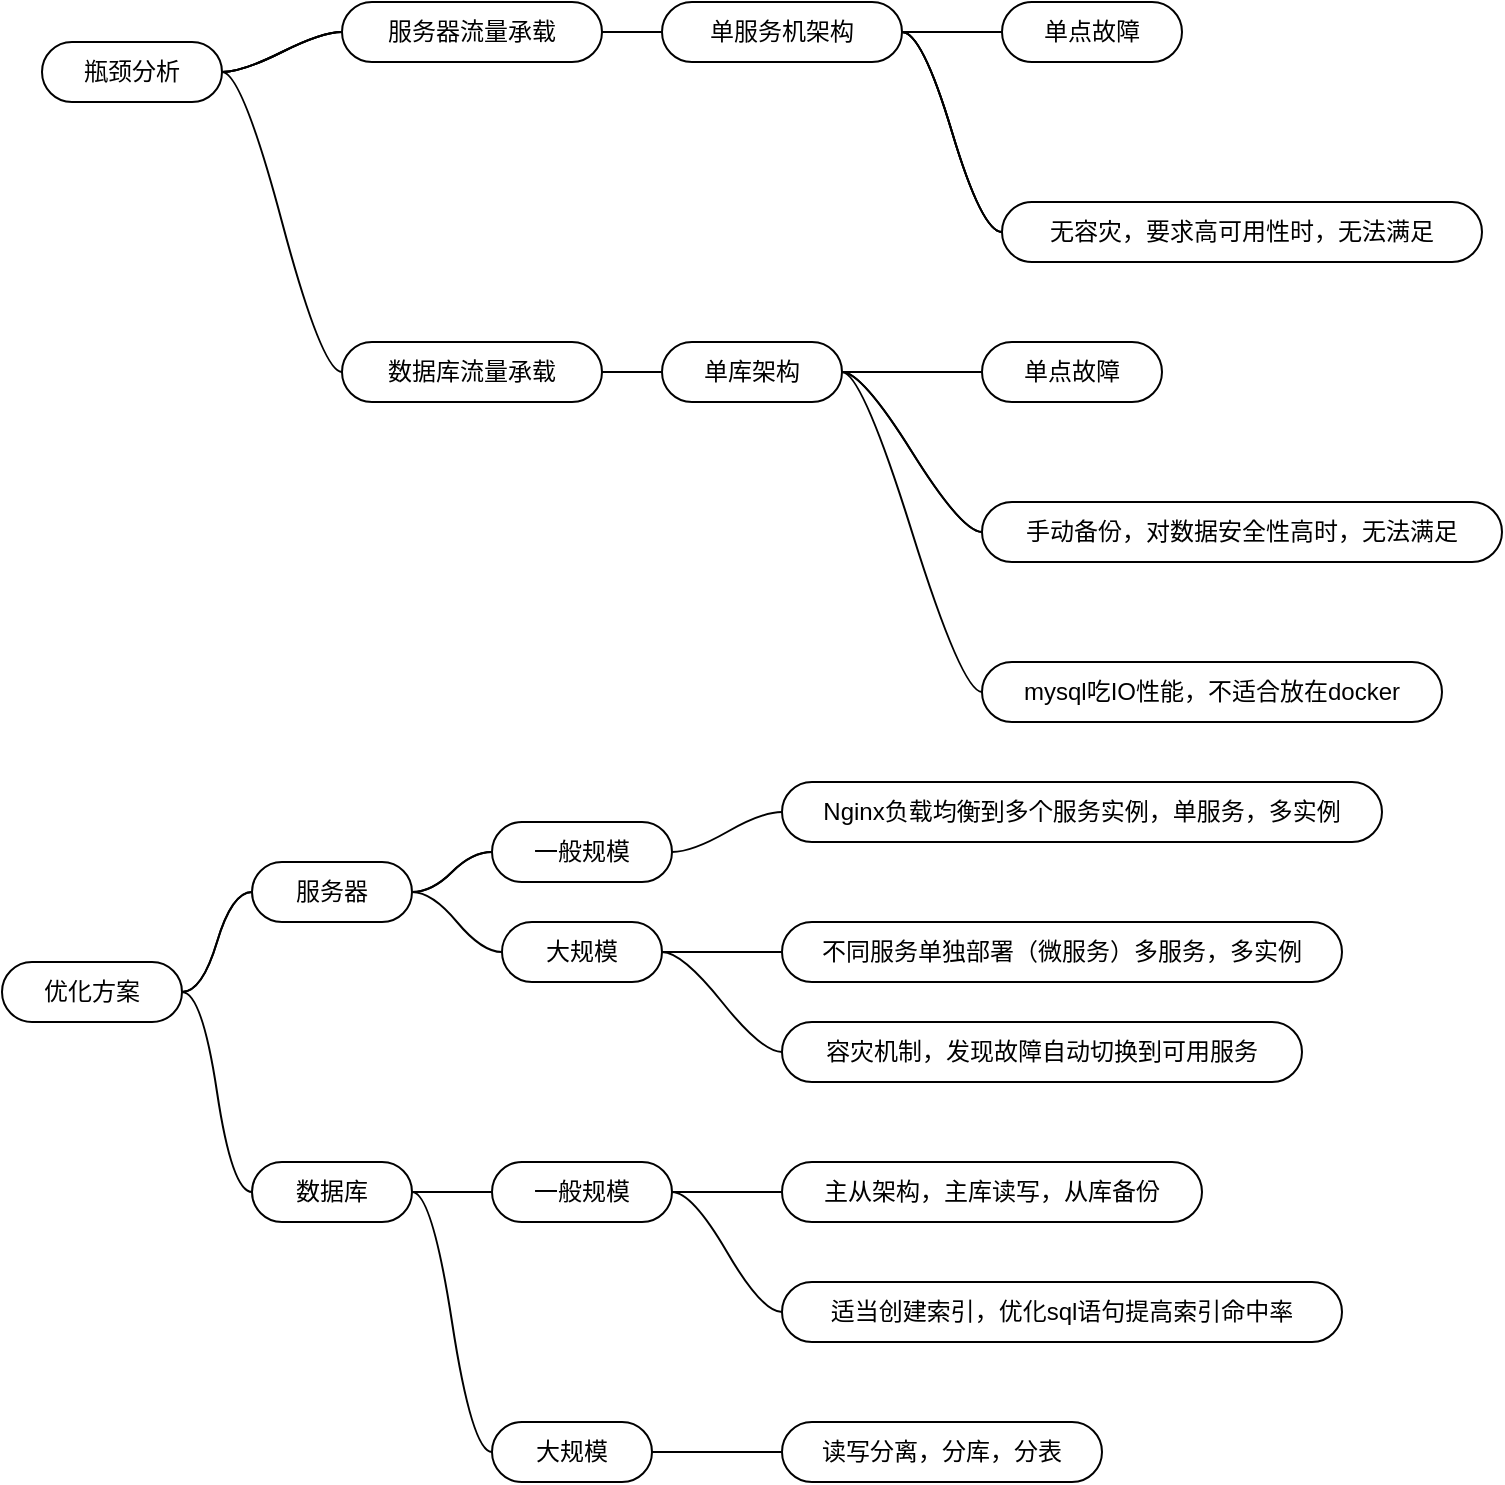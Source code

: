 <mxfile version="21.3.7" type="github">
  <diagram id="R2lEEEUBdFMjLlhIrx00" name="Page-1">
    <mxGraphModel dx="2284" dy="708" grid="1" gridSize="10" guides="1" tooltips="1" connect="1" arrows="1" fold="1" page="1" pageScale="1" pageWidth="850" pageHeight="1100" math="0" shadow="0" extFonts="Permanent Marker^https://fonts.googleapis.com/css?family=Permanent+Marker">
      <root>
        <mxCell id="0" />
        <mxCell id="1" parent="0" />
        <mxCell id="G05Mr0gne3w-dCdow3Co-155" value="" style="edgeStyle=entityRelationEdgeStyle;rounded=0;orthogonalLoop=1;jettySize=auto;html=1;startArrow=none;endArrow=none;segment=10;curved=1;sourcePerimeterSpacing=0;targetPerimeterSpacing=0;" edge="1" parent="1" source="G05Mr0gne3w-dCdow3Co-153" target="G05Mr0gne3w-dCdow3Co-154">
          <mxGeometry relative="1" as="geometry" />
        </mxCell>
        <mxCell id="G05Mr0gne3w-dCdow3Co-156" value="" style="edgeStyle=entityRelationEdgeStyle;rounded=0;orthogonalLoop=1;jettySize=auto;html=1;startArrow=none;endArrow=none;segment=10;curved=1;sourcePerimeterSpacing=0;targetPerimeterSpacing=0;" edge="1" parent="1" source="G05Mr0gne3w-dCdow3Co-153" target="G05Mr0gne3w-dCdow3Co-154">
          <mxGeometry relative="1" as="geometry" />
        </mxCell>
        <mxCell id="G05Mr0gne3w-dCdow3Co-157" value="" style="edgeStyle=entityRelationEdgeStyle;rounded=0;orthogonalLoop=1;jettySize=auto;html=1;startArrow=none;endArrow=none;segment=10;curved=1;sourcePerimeterSpacing=0;targetPerimeterSpacing=0;" edge="1" parent="1" source="G05Mr0gne3w-dCdow3Co-153" target="G05Mr0gne3w-dCdow3Co-154">
          <mxGeometry relative="1" as="geometry" />
        </mxCell>
        <mxCell id="G05Mr0gne3w-dCdow3Co-159" value="" style="edgeStyle=entityRelationEdgeStyle;rounded=0;orthogonalLoop=1;jettySize=auto;html=1;startArrow=none;endArrow=none;segment=10;curved=1;sourcePerimeterSpacing=0;targetPerimeterSpacing=0;" edge="1" parent="1" source="G05Mr0gne3w-dCdow3Co-153" target="G05Mr0gne3w-dCdow3Co-158">
          <mxGeometry relative="1" as="geometry" />
        </mxCell>
        <mxCell id="G05Mr0gne3w-dCdow3Co-153" value="瓶颈分析" style="whiteSpace=wrap;html=1;rounded=1;arcSize=50;align=center;verticalAlign=middle;strokeWidth=1;autosize=1;spacing=4;treeFolding=1;treeMoving=1;newEdgeStyle={&quot;edgeStyle&quot;:&quot;entityRelationEdgeStyle&quot;,&quot;startArrow&quot;:&quot;none&quot;,&quot;endArrow&quot;:&quot;none&quot;,&quot;segment&quot;:10,&quot;curved&quot;:1,&quot;sourcePerimeterSpacing&quot;:0,&quot;targetPerimeterSpacing&quot;:0};" vertex="1" parent="1">
          <mxGeometry x="-70" y="90" width="90" height="30" as="geometry" />
        </mxCell>
        <mxCell id="G05Mr0gne3w-dCdow3Co-161" value="" style="edgeStyle=entityRelationEdgeStyle;rounded=0;orthogonalLoop=1;jettySize=auto;html=1;startArrow=none;endArrow=none;segment=10;curved=1;sourcePerimeterSpacing=0;targetPerimeterSpacing=0;" edge="1" parent="1" source="G05Mr0gne3w-dCdow3Co-154" target="G05Mr0gne3w-dCdow3Co-160">
          <mxGeometry relative="1" as="geometry" />
        </mxCell>
        <mxCell id="G05Mr0gne3w-dCdow3Co-162" value="" style="edgeStyle=entityRelationEdgeStyle;rounded=0;orthogonalLoop=1;jettySize=auto;html=1;startArrow=none;endArrow=none;segment=10;curved=1;sourcePerimeterSpacing=0;targetPerimeterSpacing=0;" edge="1" parent="1" source="G05Mr0gne3w-dCdow3Co-154" target="G05Mr0gne3w-dCdow3Co-160">
          <mxGeometry relative="1" as="geometry" />
        </mxCell>
        <mxCell id="G05Mr0gne3w-dCdow3Co-154" value="服务器流量承载" style="whiteSpace=wrap;html=1;rounded=1;arcSize=50;align=center;verticalAlign=middle;strokeWidth=1;autosize=1;spacing=4;treeFolding=1;treeMoving=1;newEdgeStyle={&quot;edgeStyle&quot;:&quot;entityRelationEdgeStyle&quot;,&quot;startArrow&quot;:&quot;none&quot;,&quot;endArrow&quot;:&quot;none&quot;,&quot;segment&quot;:10,&quot;curved&quot;:1,&quot;sourcePerimeterSpacing&quot;:0,&quot;targetPerimeterSpacing&quot;:0};" vertex="1" parent="1">
          <mxGeometry x="80" y="70" width="130" height="30" as="geometry" />
        </mxCell>
        <mxCell id="G05Mr0gne3w-dCdow3Co-173" value="" style="edgeStyle=entityRelationEdgeStyle;rounded=0;orthogonalLoop=1;jettySize=auto;html=1;startArrow=none;endArrow=none;segment=10;curved=1;sourcePerimeterSpacing=0;targetPerimeterSpacing=0;" edge="1" parent="1" source="G05Mr0gne3w-dCdow3Co-158" target="G05Mr0gne3w-dCdow3Co-172">
          <mxGeometry relative="1" as="geometry" />
        </mxCell>
        <mxCell id="G05Mr0gne3w-dCdow3Co-158" value="数据库流量承载" style="whiteSpace=wrap;html=1;rounded=1;arcSize=50;align=center;verticalAlign=middle;strokeWidth=1;autosize=1;spacing=4;treeFolding=1;treeMoving=1;newEdgeStyle={&quot;edgeStyle&quot;:&quot;entityRelationEdgeStyle&quot;,&quot;startArrow&quot;:&quot;none&quot;,&quot;endArrow&quot;:&quot;none&quot;,&quot;segment&quot;:10,&quot;curved&quot;:1,&quot;sourcePerimeterSpacing&quot;:0,&quot;targetPerimeterSpacing&quot;:0};" vertex="1" parent="1">
          <mxGeometry x="80" y="240" width="130" height="30" as="geometry" />
        </mxCell>
        <mxCell id="G05Mr0gne3w-dCdow3Co-166" value="" style="edgeStyle=entityRelationEdgeStyle;rounded=0;orthogonalLoop=1;jettySize=auto;html=1;startArrow=none;endArrow=none;segment=10;curved=1;sourcePerimeterSpacing=0;targetPerimeterSpacing=0;" edge="1" parent="1" source="G05Mr0gne3w-dCdow3Co-160" target="G05Mr0gne3w-dCdow3Co-165">
          <mxGeometry relative="1" as="geometry" />
        </mxCell>
        <mxCell id="G05Mr0gne3w-dCdow3Co-170" value="" style="edgeStyle=entityRelationEdgeStyle;rounded=0;orthogonalLoop=1;jettySize=auto;html=1;startArrow=none;endArrow=none;segment=10;curved=1;sourcePerimeterSpacing=0;targetPerimeterSpacing=0;" edge="1" parent="1" source="G05Mr0gne3w-dCdow3Co-160" target="G05Mr0gne3w-dCdow3Co-167">
          <mxGeometry relative="1" as="geometry" />
        </mxCell>
        <mxCell id="G05Mr0gne3w-dCdow3Co-187" value="" style="edgeStyle=entityRelationEdgeStyle;rounded=0;orthogonalLoop=1;jettySize=auto;html=1;startArrow=none;endArrow=none;segment=10;curved=1;sourcePerimeterSpacing=0;targetPerimeterSpacing=0;" edge="1" parent="1" source="G05Mr0gne3w-dCdow3Co-160" target="G05Mr0gne3w-dCdow3Co-167">
          <mxGeometry relative="1" as="geometry" />
        </mxCell>
        <mxCell id="G05Mr0gne3w-dCdow3Co-189" value="" style="edgeStyle=entityRelationEdgeStyle;rounded=0;orthogonalLoop=1;jettySize=auto;html=1;startArrow=none;endArrow=none;segment=10;curved=1;sourcePerimeterSpacing=0;targetPerimeterSpacing=0;" edge="1" parent="1" source="G05Mr0gne3w-dCdow3Co-160" target="G05Mr0gne3w-dCdow3Co-167">
          <mxGeometry relative="1" as="geometry" />
        </mxCell>
        <mxCell id="G05Mr0gne3w-dCdow3Co-160" value="单服务机架构" style="whiteSpace=wrap;html=1;rounded=1;arcSize=50;align=center;verticalAlign=middle;strokeWidth=1;autosize=1;spacing=4;treeFolding=1;treeMoving=1;newEdgeStyle={&quot;edgeStyle&quot;:&quot;entityRelationEdgeStyle&quot;,&quot;startArrow&quot;:&quot;none&quot;,&quot;endArrow&quot;:&quot;none&quot;,&quot;segment&quot;:10,&quot;curved&quot;:1,&quot;sourcePerimeterSpacing&quot;:0,&quot;targetPerimeterSpacing&quot;:0};" vertex="1" parent="1">
          <mxGeometry x="240" y="70" width="120" height="30" as="geometry" />
        </mxCell>
        <mxCell id="G05Mr0gne3w-dCdow3Co-165" value="单点故障" style="whiteSpace=wrap;html=1;rounded=1;arcSize=50;align=center;verticalAlign=middle;strokeWidth=1;autosize=1;spacing=4;treeFolding=1;treeMoving=1;newEdgeStyle={&quot;edgeStyle&quot;:&quot;entityRelationEdgeStyle&quot;,&quot;startArrow&quot;:&quot;none&quot;,&quot;endArrow&quot;:&quot;none&quot;,&quot;segment&quot;:10,&quot;curved&quot;:1,&quot;sourcePerimeterSpacing&quot;:0,&quot;targetPerimeterSpacing&quot;:0};" vertex="1" parent="1">
          <mxGeometry x="410" y="70" width="90" height="30" as="geometry" />
        </mxCell>
        <mxCell id="G05Mr0gne3w-dCdow3Co-167" value="无容灾，要求高可用性时，无法满足" style="whiteSpace=wrap;html=1;rounded=1;arcSize=50;align=center;verticalAlign=middle;strokeWidth=1;autosize=1;spacing=4;treeFolding=1;treeMoving=1;newEdgeStyle={&quot;edgeStyle&quot;:&quot;entityRelationEdgeStyle&quot;,&quot;startArrow&quot;:&quot;none&quot;,&quot;endArrow&quot;:&quot;none&quot;,&quot;segment&quot;:10,&quot;curved&quot;:1,&quot;sourcePerimeterSpacing&quot;:0,&quot;targetPerimeterSpacing&quot;:0};" vertex="1" parent="1">
          <mxGeometry x="410" y="170" width="240" height="30" as="geometry" />
        </mxCell>
        <mxCell id="G05Mr0gne3w-dCdow3Co-175" value="" style="edgeStyle=entityRelationEdgeStyle;rounded=0;orthogonalLoop=1;jettySize=auto;html=1;startArrow=none;endArrow=none;segment=10;curved=1;sourcePerimeterSpacing=0;targetPerimeterSpacing=0;" edge="1" parent="1" source="G05Mr0gne3w-dCdow3Co-172" target="G05Mr0gne3w-dCdow3Co-174">
          <mxGeometry relative="1" as="geometry" />
        </mxCell>
        <mxCell id="G05Mr0gne3w-dCdow3Co-181" value="" style="edgeStyle=entityRelationEdgeStyle;rounded=0;orthogonalLoop=1;jettySize=auto;html=1;startArrow=none;endArrow=none;segment=10;curved=1;sourcePerimeterSpacing=0;targetPerimeterSpacing=0;" edge="1" parent="1" source="G05Mr0gne3w-dCdow3Co-172" target="G05Mr0gne3w-dCdow3Co-180">
          <mxGeometry relative="1" as="geometry" />
        </mxCell>
        <mxCell id="G05Mr0gne3w-dCdow3Co-184" value="" style="edgeStyle=entityRelationEdgeStyle;rounded=0;orthogonalLoop=1;jettySize=auto;html=1;startArrow=none;endArrow=none;segment=10;curved=1;sourcePerimeterSpacing=0;targetPerimeterSpacing=0;" edge="1" parent="1" source="G05Mr0gne3w-dCdow3Co-172" target="G05Mr0gne3w-dCdow3Co-180">
          <mxGeometry relative="1" as="geometry" />
        </mxCell>
        <mxCell id="G05Mr0gne3w-dCdow3Co-185" value="" style="edgeStyle=entityRelationEdgeStyle;rounded=0;orthogonalLoop=1;jettySize=auto;html=1;startArrow=none;endArrow=none;segment=10;curved=1;sourcePerimeterSpacing=0;targetPerimeterSpacing=0;" edge="1" parent="1" source="G05Mr0gne3w-dCdow3Co-172" target="G05Mr0gne3w-dCdow3Co-183">
          <mxGeometry relative="1" as="geometry" />
        </mxCell>
        <mxCell id="G05Mr0gne3w-dCdow3Co-172" value="单库架构" style="whiteSpace=wrap;html=1;rounded=1;arcSize=50;align=center;verticalAlign=middle;strokeWidth=1;autosize=1;spacing=4;treeFolding=1;treeMoving=1;newEdgeStyle={&quot;edgeStyle&quot;:&quot;entityRelationEdgeStyle&quot;,&quot;startArrow&quot;:&quot;none&quot;,&quot;endArrow&quot;:&quot;none&quot;,&quot;segment&quot;:10,&quot;curved&quot;:1,&quot;sourcePerimeterSpacing&quot;:0,&quot;targetPerimeterSpacing&quot;:0};" vertex="1" parent="1">
          <mxGeometry x="240" y="240" width="90" height="30" as="geometry" />
        </mxCell>
        <mxCell id="G05Mr0gne3w-dCdow3Co-174" value="单点故障" style="whiteSpace=wrap;html=1;rounded=1;arcSize=50;align=center;verticalAlign=middle;strokeWidth=1;autosize=1;spacing=4;treeFolding=1;treeMoving=1;newEdgeStyle={&quot;edgeStyle&quot;:&quot;entityRelationEdgeStyle&quot;,&quot;startArrow&quot;:&quot;none&quot;,&quot;endArrow&quot;:&quot;none&quot;,&quot;segment&quot;:10,&quot;curved&quot;:1,&quot;sourcePerimeterSpacing&quot;:0,&quot;targetPerimeterSpacing&quot;:0};" vertex="1" parent="1">
          <mxGeometry x="400" y="240" width="90" height="30" as="geometry" />
        </mxCell>
        <mxCell id="G05Mr0gne3w-dCdow3Co-180" value="手动备份，对数据安全性高时，无法满足" style="whiteSpace=wrap;html=1;rounded=1;arcSize=50;align=center;verticalAlign=middle;strokeWidth=1;autosize=1;spacing=4;treeFolding=1;treeMoving=1;newEdgeStyle={&quot;edgeStyle&quot;:&quot;entityRelationEdgeStyle&quot;,&quot;startArrow&quot;:&quot;none&quot;,&quot;endArrow&quot;:&quot;none&quot;,&quot;segment&quot;:10,&quot;curved&quot;:1,&quot;sourcePerimeterSpacing&quot;:0,&quot;targetPerimeterSpacing&quot;:0};" vertex="1" parent="1">
          <mxGeometry x="400" y="320" width="260" height="30" as="geometry" />
        </mxCell>
        <mxCell id="G05Mr0gne3w-dCdow3Co-183" value="mysql吃IO性能，不适合放在docker" style="whiteSpace=wrap;html=1;rounded=1;arcSize=50;align=center;verticalAlign=middle;strokeWidth=1;autosize=1;spacing=4;treeFolding=1;treeMoving=1;newEdgeStyle={&quot;edgeStyle&quot;:&quot;entityRelationEdgeStyle&quot;,&quot;startArrow&quot;:&quot;none&quot;,&quot;endArrow&quot;:&quot;none&quot;,&quot;segment&quot;:10,&quot;curved&quot;:1,&quot;sourcePerimeterSpacing&quot;:0,&quot;targetPerimeterSpacing&quot;:0};" vertex="1" parent="1">
          <mxGeometry x="400" y="400" width="230" height="30" as="geometry" />
        </mxCell>
        <mxCell id="G05Mr0gne3w-dCdow3Co-199" value="" style="edgeStyle=entityRelationEdgeStyle;rounded=0;orthogonalLoop=1;jettySize=auto;html=1;startArrow=none;endArrow=none;segment=10;curved=1;sourcePerimeterSpacing=0;targetPerimeterSpacing=0;" edge="1" parent="1" source="G05Mr0gne3w-dCdow3Co-197" target="G05Mr0gne3w-dCdow3Co-198">
          <mxGeometry relative="1" as="geometry" />
        </mxCell>
        <mxCell id="G05Mr0gne3w-dCdow3Co-200" value="" style="edgeStyle=entityRelationEdgeStyle;rounded=0;orthogonalLoop=1;jettySize=auto;html=1;startArrow=none;endArrow=none;segment=10;curved=1;sourcePerimeterSpacing=0;targetPerimeterSpacing=0;" edge="1" parent="1" source="G05Mr0gne3w-dCdow3Co-197" target="G05Mr0gne3w-dCdow3Co-198">
          <mxGeometry relative="1" as="geometry" />
        </mxCell>
        <mxCell id="G05Mr0gne3w-dCdow3Co-202" value="" style="edgeStyle=entityRelationEdgeStyle;rounded=0;orthogonalLoop=1;jettySize=auto;html=1;startArrow=none;endArrow=none;segment=10;curved=1;sourcePerimeterSpacing=0;targetPerimeterSpacing=0;" edge="1" parent="1" source="G05Mr0gne3w-dCdow3Co-197" target="G05Mr0gne3w-dCdow3Co-201">
          <mxGeometry relative="1" as="geometry" />
        </mxCell>
        <mxCell id="G05Mr0gne3w-dCdow3Co-197" value="优化方案" style="whiteSpace=wrap;html=1;rounded=1;arcSize=50;align=center;verticalAlign=middle;strokeWidth=1;autosize=1;spacing=4;treeFolding=1;treeMoving=1;newEdgeStyle={&quot;edgeStyle&quot;:&quot;entityRelationEdgeStyle&quot;,&quot;startArrow&quot;:&quot;none&quot;,&quot;endArrow&quot;:&quot;none&quot;,&quot;segment&quot;:10,&quot;curved&quot;:1,&quot;sourcePerimeterSpacing&quot;:0,&quot;targetPerimeterSpacing&quot;:0};" vertex="1" parent="1">
          <mxGeometry x="-90" y="550" width="90" height="30" as="geometry" />
        </mxCell>
        <mxCell id="G05Mr0gne3w-dCdow3Co-204" value="" style="edgeStyle=entityRelationEdgeStyle;rounded=0;orthogonalLoop=1;jettySize=auto;html=1;startArrow=none;endArrow=none;segment=10;curved=1;sourcePerimeterSpacing=0;targetPerimeterSpacing=0;" edge="1" parent="1" source="G05Mr0gne3w-dCdow3Co-198" target="G05Mr0gne3w-dCdow3Co-203">
          <mxGeometry relative="1" as="geometry" />
        </mxCell>
        <mxCell id="G05Mr0gne3w-dCdow3Co-205" value="" style="edgeStyle=entityRelationEdgeStyle;rounded=0;orthogonalLoop=1;jettySize=auto;html=1;startArrow=none;endArrow=none;segment=10;curved=1;sourcePerimeterSpacing=0;targetPerimeterSpacing=0;" edge="1" parent="1" source="G05Mr0gne3w-dCdow3Co-198" target="G05Mr0gne3w-dCdow3Co-203">
          <mxGeometry relative="1" as="geometry" />
        </mxCell>
        <mxCell id="G05Mr0gne3w-dCdow3Co-207" value="" style="edgeStyle=entityRelationEdgeStyle;rounded=0;orthogonalLoop=1;jettySize=auto;html=1;startArrow=none;endArrow=none;segment=10;curved=1;sourcePerimeterSpacing=0;targetPerimeterSpacing=0;" edge="1" parent="1" source="G05Mr0gne3w-dCdow3Co-198" target="G05Mr0gne3w-dCdow3Co-206">
          <mxGeometry relative="1" as="geometry" />
        </mxCell>
        <mxCell id="G05Mr0gne3w-dCdow3Co-198" value="服务器" style="whiteSpace=wrap;html=1;rounded=1;arcSize=50;align=center;verticalAlign=middle;strokeWidth=1;autosize=1;spacing=4;treeFolding=1;treeMoving=1;newEdgeStyle={&quot;edgeStyle&quot;:&quot;entityRelationEdgeStyle&quot;,&quot;startArrow&quot;:&quot;none&quot;,&quot;endArrow&quot;:&quot;none&quot;,&quot;segment&quot;:10,&quot;curved&quot;:1,&quot;sourcePerimeterSpacing&quot;:0,&quot;targetPerimeterSpacing&quot;:0};" vertex="1" parent="1">
          <mxGeometry x="35" y="500" width="80" height="30" as="geometry" />
        </mxCell>
        <mxCell id="G05Mr0gne3w-dCdow3Co-222" value="" style="edgeStyle=entityRelationEdgeStyle;rounded=0;orthogonalLoop=1;jettySize=auto;html=1;startArrow=none;endArrow=none;segment=10;curved=1;sourcePerimeterSpacing=0;targetPerimeterSpacing=0;" edge="1" parent="1" source="G05Mr0gne3w-dCdow3Co-201" target="G05Mr0gne3w-dCdow3Co-221">
          <mxGeometry relative="1" as="geometry" />
        </mxCell>
        <mxCell id="G05Mr0gne3w-dCdow3Co-225" value="" style="edgeStyle=entityRelationEdgeStyle;rounded=0;orthogonalLoop=1;jettySize=auto;html=1;startArrow=none;endArrow=none;segment=10;curved=1;sourcePerimeterSpacing=0;targetPerimeterSpacing=0;" edge="1" parent="1" source="G05Mr0gne3w-dCdow3Co-201" target="G05Mr0gne3w-dCdow3Co-223">
          <mxGeometry relative="1" as="geometry" />
        </mxCell>
        <mxCell id="G05Mr0gne3w-dCdow3Co-201" value="数据库" style="whiteSpace=wrap;html=1;rounded=1;arcSize=50;align=center;verticalAlign=middle;strokeWidth=1;autosize=1;spacing=4;treeFolding=1;treeMoving=1;newEdgeStyle={&quot;edgeStyle&quot;:&quot;entityRelationEdgeStyle&quot;,&quot;startArrow&quot;:&quot;none&quot;,&quot;endArrow&quot;:&quot;none&quot;,&quot;segment&quot;:10,&quot;curved&quot;:1,&quot;sourcePerimeterSpacing&quot;:0,&quot;targetPerimeterSpacing&quot;:0};" vertex="1" parent="1">
          <mxGeometry x="35" y="650" width="80" height="30" as="geometry" />
        </mxCell>
        <mxCell id="G05Mr0gne3w-dCdow3Co-209" value="" style="edgeStyle=entityRelationEdgeStyle;rounded=0;orthogonalLoop=1;jettySize=auto;html=1;startArrow=none;endArrow=none;segment=10;curved=1;sourcePerimeterSpacing=0;targetPerimeterSpacing=0;" edge="1" parent="1" source="G05Mr0gne3w-dCdow3Co-203" target="G05Mr0gne3w-dCdow3Co-208">
          <mxGeometry relative="1" as="geometry" />
        </mxCell>
        <mxCell id="G05Mr0gne3w-dCdow3Co-203" value="一般规模" style="whiteSpace=wrap;html=1;rounded=1;arcSize=50;align=center;verticalAlign=middle;strokeWidth=1;autosize=1;spacing=4;treeFolding=1;treeMoving=1;newEdgeStyle={&quot;edgeStyle&quot;:&quot;entityRelationEdgeStyle&quot;,&quot;startArrow&quot;:&quot;none&quot;,&quot;endArrow&quot;:&quot;none&quot;,&quot;segment&quot;:10,&quot;curved&quot;:1,&quot;sourcePerimeterSpacing&quot;:0,&quot;targetPerimeterSpacing&quot;:0};" vertex="1" parent="1">
          <mxGeometry x="155" y="480" width="90" height="30" as="geometry" />
        </mxCell>
        <mxCell id="G05Mr0gne3w-dCdow3Co-213" value="" style="edgeStyle=entityRelationEdgeStyle;rounded=0;orthogonalLoop=1;jettySize=auto;html=1;startArrow=none;endArrow=none;segment=10;curved=1;sourcePerimeterSpacing=0;targetPerimeterSpacing=0;" edge="1" parent="1" source="G05Mr0gne3w-dCdow3Co-206" target="G05Mr0gne3w-dCdow3Co-212">
          <mxGeometry relative="1" as="geometry" />
        </mxCell>
        <mxCell id="G05Mr0gne3w-dCdow3Co-216" value="" style="edgeStyle=entityRelationEdgeStyle;rounded=0;orthogonalLoop=1;jettySize=auto;html=1;startArrow=none;endArrow=none;segment=10;curved=1;sourcePerimeterSpacing=0;targetPerimeterSpacing=0;" edge="1" parent="1" source="G05Mr0gne3w-dCdow3Co-206" target="G05Mr0gne3w-dCdow3Co-212">
          <mxGeometry relative="1" as="geometry" />
        </mxCell>
        <mxCell id="G05Mr0gne3w-dCdow3Co-217" value="" style="edgeStyle=entityRelationEdgeStyle;rounded=0;orthogonalLoop=1;jettySize=auto;html=1;startArrow=none;endArrow=none;segment=10;curved=1;sourcePerimeterSpacing=0;targetPerimeterSpacing=0;" edge="1" parent="1" source="G05Mr0gne3w-dCdow3Co-206" target="G05Mr0gne3w-dCdow3Co-215">
          <mxGeometry relative="1" as="geometry" />
        </mxCell>
        <mxCell id="G05Mr0gne3w-dCdow3Co-206" value="大规模" style="whiteSpace=wrap;html=1;rounded=1;arcSize=50;align=center;verticalAlign=middle;strokeWidth=1;autosize=1;spacing=4;treeFolding=1;treeMoving=1;newEdgeStyle={&quot;edgeStyle&quot;:&quot;entityRelationEdgeStyle&quot;,&quot;startArrow&quot;:&quot;none&quot;,&quot;endArrow&quot;:&quot;none&quot;,&quot;segment&quot;:10,&quot;curved&quot;:1,&quot;sourcePerimeterSpacing&quot;:0,&quot;targetPerimeterSpacing&quot;:0};" vertex="1" parent="1">
          <mxGeometry x="160" y="530" width="80" height="30" as="geometry" />
        </mxCell>
        <mxCell id="G05Mr0gne3w-dCdow3Co-208" value="Nginx负载均衡到多个服务实例，单服务，多实例" style="whiteSpace=wrap;html=1;rounded=1;arcSize=50;align=center;verticalAlign=middle;strokeWidth=1;autosize=1;spacing=4;treeFolding=1;treeMoving=1;newEdgeStyle={&quot;edgeStyle&quot;:&quot;entityRelationEdgeStyle&quot;,&quot;startArrow&quot;:&quot;none&quot;,&quot;endArrow&quot;:&quot;none&quot;,&quot;segment&quot;:10,&quot;curved&quot;:1,&quot;sourcePerimeterSpacing&quot;:0,&quot;targetPerimeterSpacing&quot;:0};" vertex="1" parent="1">
          <mxGeometry x="300" y="460" width="300" height="30" as="geometry" />
        </mxCell>
        <mxCell id="G05Mr0gne3w-dCdow3Co-212" value="不同服务单独部署（微服务）多服务，多实例" style="whiteSpace=wrap;html=1;rounded=1;arcSize=50;align=center;verticalAlign=middle;strokeWidth=1;autosize=1;spacing=4;treeFolding=1;treeMoving=1;newEdgeStyle={&quot;edgeStyle&quot;:&quot;entityRelationEdgeStyle&quot;,&quot;startArrow&quot;:&quot;none&quot;,&quot;endArrow&quot;:&quot;none&quot;,&quot;segment&quot;:10,&quot;curved&quot;:1,&quot;sourcePerimeterSpacing&quot;:0,&quot;targetPerimeterSpacing&quot;:0};" vertex="1" parent="1">
          <mxGeometry x="300" y="530" width="280" height="30" as="geometry" />
        </mxCell>
        <mxCell id="G05Mr0gne3w-dCdow3Co-215" value="容灾机制，发现故障自动切换到可用服务" style="whiteSpace=wrap;html=1;rounded=1;arcSize=50;align=center;verticalAlign=middle;strokeWidth=1;autosize=1;spacing=4;treeFolding=1;treeMoving=1;newEdgeStyle={&quot;edgeStyle&quot;:&quot;entityRelationEdgeStyle&quot;,&quot;startArrow&quot;:&quot;none&quot;,&quot;endArrow&quot;:&quot;none&quot;,&quot;segment&quot;:10,&quot;curved&quot;:1,&quot;sourcePerimeterSpacing&quot;:0,&quot;targetPerimeterSpacing&quot;:0};" vertex="1" parent="1">
          <mxGeometry x="300" y="580" width="260" height="30" as="geometry" />
        </mxCell>
        <mxCell id="G05Mr0gne3w-dCdow3Co-227" value="" style="edgeStyle=entityRelationEdgeStyle;rounded=0;orthogonalLoop=1;jettySize=auto;html=1;startArrow=none;endArrow=none;segment=10;curved=1;sourcePerimeterSpacing=0;targetPerimeterSpacing=0;" edge="1" parent="1" source="G05Mr0gne3w-dCdow3Co-221" target="G05Mr0gne3w-dCdow3Co-226">
          <mxGeometry relative="1" as="geometry" />
        </mxCell>
        <mxCell id="G05Mr0gne3w-dCdow3Co-232" value="" style="edgeStyle=entityRelationEdgeStyle;rounded=0;orthogonalLoop=1;jettySize=auto;html=1;startArrow=none;endArrow=none;segment=10;curved=1;sourcePerimeterSpacing=0;targetPerimeterSpacing=0;" edge="1" parent="1" source="G05Mr0gne3w-dCdow3Co-221" target="G05Mr0gne3w-dCdow3Co-231">
          <mxGeometry relative="1" as="geometry" />
        </mxCell>
        <mxCell id="G05Mr0gne3w-dCdow3Co-221" value="一般规模" style="whiteSpace=wrap;html=1;rounded=1;arcSize=50;align=center;verticalAlign=middle;strokeWidth=1;autosize=1;spacing=4;treeFolding=1;treeMoving=1;newEdgeStyle={&quot;edgeStyle&quot;:&quot;entityRelationEdgeStyle&quot;,&quot;startArrow&quot;:&quot;none&quot;,&quot;endArrow&quot;:&quot;none&quot;,&quot;segment&quot;:10,&quot;curved&quot;:1,&quot;sourcePerimeterSpacing&quot;:0,&quot;targetPerimeterSpacing&quot;:0};" vertex="1" parent="1">
          <mxGeometry x="155" y="650" width="90" height="30" as="geometry" />
        </mxCell>
        <mxCell id="G05Mr0gne3w-dCdow3Co-230" value="" style="edgeStyle=entityRelationEdgeStyle;rounded=0;orthogonalLoop=1;jettySize=auto;html=1;startArrow=none;endArrow=none;segment=10;curved=1;sourcePerimeterSpacing=0;targetPerimeterSpacing=0;" edge="1" parent="1" source="G05Mr0gne3w-dCdow3Co-223" target="G05Mr0gne3w-dCdow3Co-229">
          <mxGeometry relative="1" as="geometry" />
        </mxCell>
        <mxCell id="G05Mr0gne3w-dCdow3Co-223" value="大规模" style="whiteSpace=wrap;html=1;rounded=1;arcSize=50;align=center;verticalAlign=middle;strokeWidth=1;autosize=1;spacing=4;treeFolding=1;treeMoving=1;newEdgeStyle={&quot;edgeStyle&quot;:&quot;entityRelationEdgeStyle&quot;,&quot;startArrow&quot;:&quot;none&quot;,&quot;endArrow&quot;:&quot;none&quot;,&quot;segment&quot;:10,&quot;curved&quot;:1,&quot;sourcePerimeterSpacing&quot;:0,&quot;targetPerimeterSpacing&quot;:0};" vertex="1" parent="1">
          <mxGeometry x="155" y="780" width="80" height="30" as="geometry" />
        </mxCell>
        <mxCell id="G05Mr0gne3w-dCdow3Co-226" value="主从架构，主库读写，从库备份" style="whiteSpace=wrap;html=1;rounded=1;arcSize=50;align=center;verticalAlign=middle;strokeWidth=1;autosize=1;spacing=4;treeFolding=1;treeMoving=1;newEdgeStyle={&quot;edgeStyle&quot;:&quot;entityRelationEdgeStyle&quot;,&quot;startArrow&quot;:&quot;none&quot;,&quot;endArrow&quot;:&quot;none&quot;,&quot;segment&quot;:10,&quot;curved&quot;:1,&quot;sourcePerimeterSpacing&quot;:0,&quot;targetPerimeterSpacing&quot;:0};" vertex="1" parent="1">
          <mxGeometry x="300" y="650" width="210" height="30" as="geometry" />
        </mxCell>
        <mxCell id="G05Mr0gne3w-dCdow3Co-229" value="读写分离，分库，分表" style="whiteSpace=wrap;html=1;rounded=1;arcSize=50;align=center;verticalAlign=middle;strokeWidth=1;autosize=1;spacing=4;treeFolding=1;treeMoving=1;newEdgeStyle={&quot;edgeStyle&quot;:&quot;entityRelationEdgeStyle&quot;,&quot;startArrow&quot;:&quot;none&quot;,&quot;endArrow&quot;:&quot;none&quot;,&quot;segment&quot;:10,&quot;curved&quot;:1,&quot;sourcePerimeterSpacing&quot;:0,&quot;targetPerimeterSpacing&quot;:0};" vertex="1" parent="1">
          <mxGeometry x="300" y="780" width="160" height="30" as="geometry" />
        </mxCell>
        <mxCell id="G05Mr0gne3w-dCdow3Co-231" value="适当创建索引，优化sql语句提高索引命中率" style="whiteSpace=wrap;html=1;rounded=1;arcSize=50;align=center;verticalAlign=middle;strokeWidth=1;autosize=1;spacing=4;treeFolding=1;treeMoving=1;newEdgeStyle={&quot;edgeStyle&quot;:&quot;entityRelationEdgeStyle&quot;,&quot;startArrow&quot;:&quot;none&quot;,&quot;endArrow&quot;:&quot;none&quot;,&quot;segment&quot;:10,&quot;curved&quot;:1,&quot;sourcePerimeterSpacing&quot;:0,&quot;targetPerimeterSpacing&quot;:0};" vertex="1" parent="1">
          <mxGeometry x="300" y="710" width="280" height="30" as="geometry" />
        </mxCell>
      </root>
    </mxGraphModel>
  </diagram>
</mxfile>

